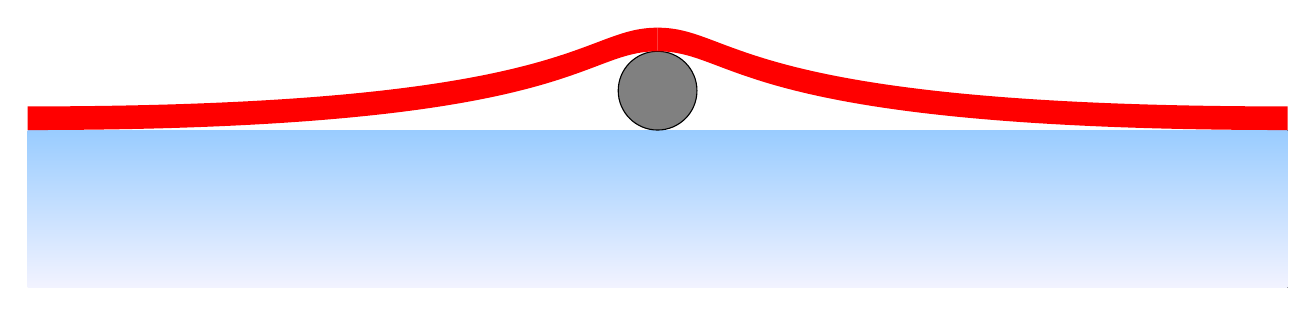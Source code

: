 \begin{tikzpicture}[scale=1]


% substrate
\fill [shading=axis, bottom color=cyan!5!blue!5, top color=cyan!50!blue!40] (-8,0) rectangle (8,-2);


\draw [fill=black!50] (0,0.5) circle (0.5);

\fill [red] (0,1+0.3) .. controls +(-1,0) and +(7,0) .. (-8,0+0.3)  --  (-8,0) .. controls +(7,0) and +(-1,0.0) .. (0,1) -- cycle ;
\begin{scope}[xscale=-1]
\fill [red] (0,1+0.3) .. controls +(-1,0) and +(7,0) .. (-8,0+0.3)  --  (-8,0) .. controls +(7,0) and +(-1,0.0) .. (0,1) -- cycle ;
\end{scope}

\end{tikzpicture}